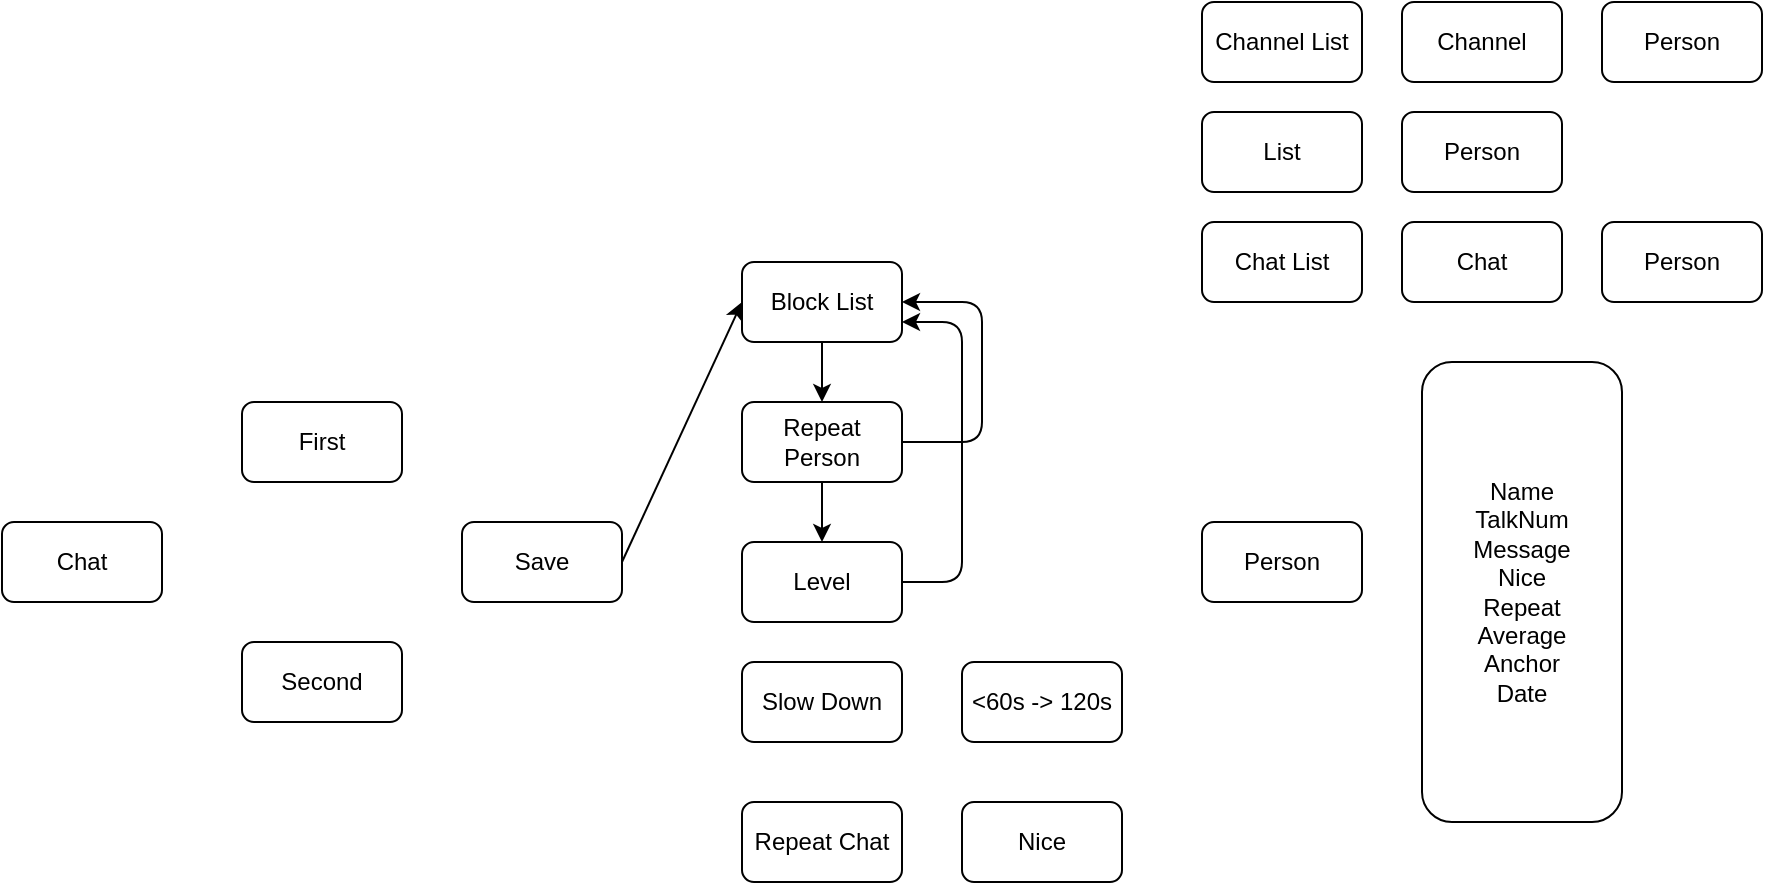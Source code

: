 <mxfile version="10.5.9" type="github"><diagram id="vsQRFnrb8b5ZJM_NGmJq" name="Page-1"><mxGraphModel dx="1010" dy="553" grid="1" gridSize="10" guides="1" tooltips="1" connect="1" arrows="1" fold="1" page="1" pageScale="1" pageWidth="827" pageHeight="1169" math="0" shadow="0"><root><mxCell id="0"/><mxCell id="1" parent="0"/><mxCell id="7mYLHDisO2frNvh5QTAu-1" value="Chat&lt;br&gt;" style="rounded=1;whiteSpace=wrap;html=1;" vertex="1" parent="1"><mxGeometry x="10" y="330" width="80" height="40" as="geometry"/></mxCell><mxCell id="7mYLHDisO2frNvh5QTAu-2" value="First" style="rounded=1;whiteSpace=wrap;html=1;" vertex="1" parent="1"><mxGeometry x="130" y="270" width="80" height="40" as="geometry"/></mxCell><mxCell id="7mYLHDisO2frNvh5QTAu-3" value="Second" style="rounded=1;whiteSpace=wrap;html=1;" vertex="1" parent="1"><mxGeometry x="130" y="390" width="80" height="40" as="geometry"/></mxCell><mxCell id="7mYLHDisO2frNvh5QTAu-4" value="Save" style="rounded=1;whiteSpace=wrap;html=1;" vertex="1" parent="1"><mxGeometry x="240" y="330" width="80" height="40" as="geometry"/></mxCell><mxCell id="7mYLHDisO2frNvh5QTAu-5" value="Channel List" style="rounded=1;whiteSpace=wrap;html=1;" vertex="1" parent="1"><mxGeometry x="610" y="70" width="80" height="40" as="geometry"/></mxCell><mxCell id="7mYLHDisO2frNvh5QTAu-7" value="Channel" style="rounded=1;whiteSpace=wrap;html=1;" vertex="1" parent="1"><mxGeometry x="710" y="70" width="80" height="40" as="geometry"/></mxCell><mxCell id="7mYLHDisO2frNvh5QTAu-8" value="Person" style="rounded=1;whiteSpace=wrap;html=1;" vertex="1" parent="1"><mxGeometry x="810" y="70" width="80" height="40" as="geometry"/></mxCell><mxCell id="7mYLHDisO2frNvh5QTAu-9" value="List" style="rounded=1;whiteSpace=wrap;html=1;" vertex="1" parent="1"><mxGeometry x="610" y="125" width="80" height="40" as="geometry"/></mxCell><mxCell id="7mYLHDisO2frNvh5QTAu-10" value="Person" style="rounded=1;whiteSpace=wrap;html=1;" vertex="1" parent="1"><mxGeometry x="710" y="125" width="80" height="40" as="geometry"/></mxCell><mxCell id="7mYLHDisO2frNvh5QTAu-11" value="Chat List" style="rounded=1;whiteSpace=wrap;html=1;" vertex="1" parent="1"><mxGeometry x="610" y="180" width="80" height="40" as="geometry"/></mxCell><mxCell id="7mYLHDisO2frNvh5QTAu-12" value="Chat" style="rounded=1;whiteSpace=wrap;html=1;" vertex="1" parent="1"><mxGeometry x="710" y="180" width="80" height="40" as="geometry"/></mxCell><mxCell id="7mYLHDisO2frNvh5QTAu-13" value="Person" style="rounded=1;whiteSpace=wrap;html=1;" vertex="1" parent="1"><mxGeometry x="810" y="180" width="80" height="40" as="geometry"/></mxCell><mxCell id="7mYLHDisO2frNvh5QTAu-14" value="Person" style="rounded=1;whiteSpace=wrap;html=1;" vertex="1" parent="1"><mxGeometry x="610" y="330" width="80" height="40" as="geometry"/></mxCell><mxCell id="7mYLHDisO2frNvh5QTAu-16" value="Name&lt;br&gt;TalkNum&lt;br&gt;Message&lt;br&gt;Nice&lt;br&gt;Repeat&lt;br&gt;Average&lt;br&gt;Anchor&lt;br&gt;Date&lt;br&gt;" style="rounded=1;whiteSpace=wrap;html=1;" vertex="1" parent="1"><mxGeometry x="720" y="250" width="100" height="230" as="geometry"/></mxCell><mxCell id="7mYLHDisO2frNvh5QTAu-17" value="Repeat Person" style="rounded=1;whiteSpace=wrap;html=1;" vertex="1" parent="1"><mxGeometry x="380" y="270" width="80" height="40" as="geometry"/></mxCell><mxCell id="7mYLHDisO2frNvh5QTAu-20" value="Block List" style="rounded=1;whiteSpace=wrap;html=1;" vertex="1" parent="1"><mxGeometry x="380" y="200" width="80" height="40" as="geometry"/></mxCell><mxCell id="7mYLHDisO2frNvh5QTAu-21" value="Level" style="rounded=1;whiteSpace=wrap;html=1;" vertex="1" parent="1"><mxGeometry x="380" y="340" width="80" height="40" as="geometry"/></mxCell><mxCell id="7mYLHDisO2frNvh5QTAu-22" value="" style="endArrow=classic;html=1;exitX=1;exitY=0.5;exitDx=0;exitDy=0;entryX=0;entryY=0.5;entryDx=0;entryDy=0;" edge="1" parent="1" source="7mYLHDisO2frNvh5QTAu-4" target="7mYLHDisO2frNvh5QTAu-20"><mxGeometry width="50" height="50" relative="1" as="geometry"><mxPoint x="10" y="550" as="sourcePoint"/><mxPoint x="60" y="500" as="targetPoint"/></mxGeometry></mxCell><mxCell id="7mYLHDisO2frNvh5QTAu-23" value="" style="endArrow=classic;html=1;exitX=0.5;exitY=1;exitDx=0;exitDy=0;" edge="1" parent="1" source="7mYLHDisO2frNvh5QTAu-20" target="7mYLHDisO2frNvh5QTAu-17"><mxGeometry width="50" height="50" relative="1" as="geometry"><mxPoint x="10" y="550" as="sourcePoint"/><mxPoint x="60" y="500" as="targetPoint"/></mxGeometry></mxCell><mxCell id="7mYLHDisO2frNvh5QTAu-24" value="" style="endArrow=classic;html=1;exitX=0.5;exitY=1;exitDx=0;exitDy=0;entryX=0.5;entryY=0;entryDx=0;entryDy=0;" edge="1" parent="1" source="7mYLHDisO2frNvh5QTAu-17" target="7mYLHDisO2frNvh5QTAu-21"><mxGeometry width="50" height="50" relative="1" as="geometry"><mxPoint x="10" y="550" as="sourcePoint"/><mxPoint x="60" y="500" as="targetPoint"/></mxGeometry></mxCell><mxCell id="7mYLHDisO2frNvh5QTAu-25" value="" style="endArrow=classic;html=1;exitX=1;exitY=0.5;exitDx=0;exitDy=0;entryX=1;entryY=0.5;entryDx=0;entryDy=0;" edge="1" parent="1" source="7mYLHDisO2frNvh5QTAu-17" target="7mYLHDisO2frNvh5QTAu-20"><mxGeometry width="50" height="50" relative="1" as="geometry"><mxPoint x="10" y="550" as="sourcePoint"/><mxPoint x="60" y="500" as="targetPoint"/><Array as="points"><mxPoint x="500" y="290"/><mxPoint x="500" y="220"/></Array></mxGeometry></mxCell><mxCell id="7mYLHDisO2frNvh5QTAu-26" value="" style="endArrow=classic;html=1;exitX=1;exitY=0.5;exitDx=0;exitDy=0;entryX=1;entryY=0.75;entryDx=0;entryDy=0;" edge="1" parent="1" source="7mYLHDisO2frNvh5QTAu-21" target="7mYLHDisO2frNvh5QTAu-20"><mxGeometry width="50" height="50" relative="1" as="geometry"><mxPoint x="10" y="550" as="sourcePoint"/><mxPoint x="60" y="500" as="targetPoint"/><Array as="points"><mxPoint x="490" y="360"/><mxPoint x="490" y="230"/></Array></mxGeometry></mxCell><mxCell id="7mYLHDisO2frNvh5QTAu-27" value="Slow Down" style="rounded=1;whiteSpace=wrap;html=1;" vertex="1" parent="1"><mxGeometry x="380" y="400" width="80" height="40" as="geometry"/></mxCell><mxCell id="7mYLHDisO2frNvh5QTAu-28" value="&amp;lt;60s -&amp;gt; 120s" style="rounded=1;whiteSpace=wrap;html=1;" vertex="1" parent="1"><mxGeometry x="490" y="400" width="80" height="40" as="geometry"/></mxCell><mxCell id="7mYLHDisO2frNvh5QTAu-29" value="Repeat Chat" style="rounded=1;whiteSpace=wrap;html=1;" vertex="1" parent="1"><mxGeometry x="380" y="470" width="80" height="40" as="geometry"/></mxCell><mxCell id="7mYLHDisO2frNvh5QTAu-30" value="Nice" style="rounded=1;whiteSpace=wrap;html=1;" vertex="1" parent="1"><mxGeometry x="490" y="470" width="80" height="40" as="geometry"/></mxCell></root></mxGraphModel></diagram></mxfile>